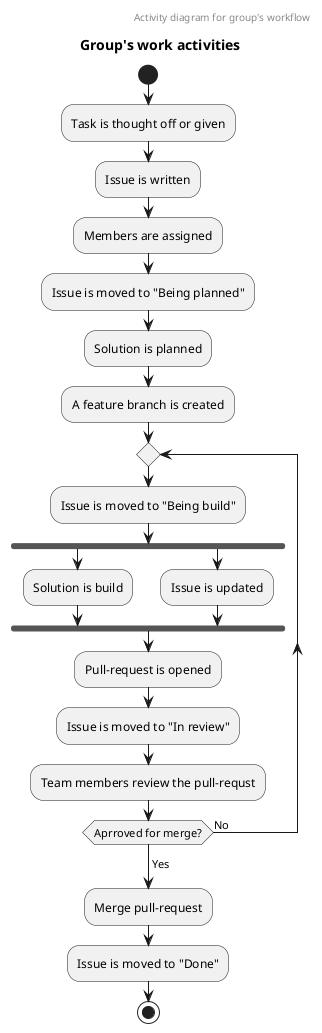 @startuml team_workflow
header Activity diagram for group's workflow
title Group's work activities 
start
:Task is thought off or given;
:Issue is written;
:Members are assigned;
:Issue is moved to "Being planned";
:Solution is planned;
:A feature branch is created; 
repeat
    :Issue is moved to "Being build";
    fork
        :Solution is build;
    fork again
        :Issue is updated;
    endfork
    :Pull-request is opened;
    :Issue is moved to "In review";
    :Team members review the pull-requst;
repeat while (Aprroved for merge?) is (No)
->Yes;
:Merge pull-request;
:Issue is moved to "Done";
stop
@enduml